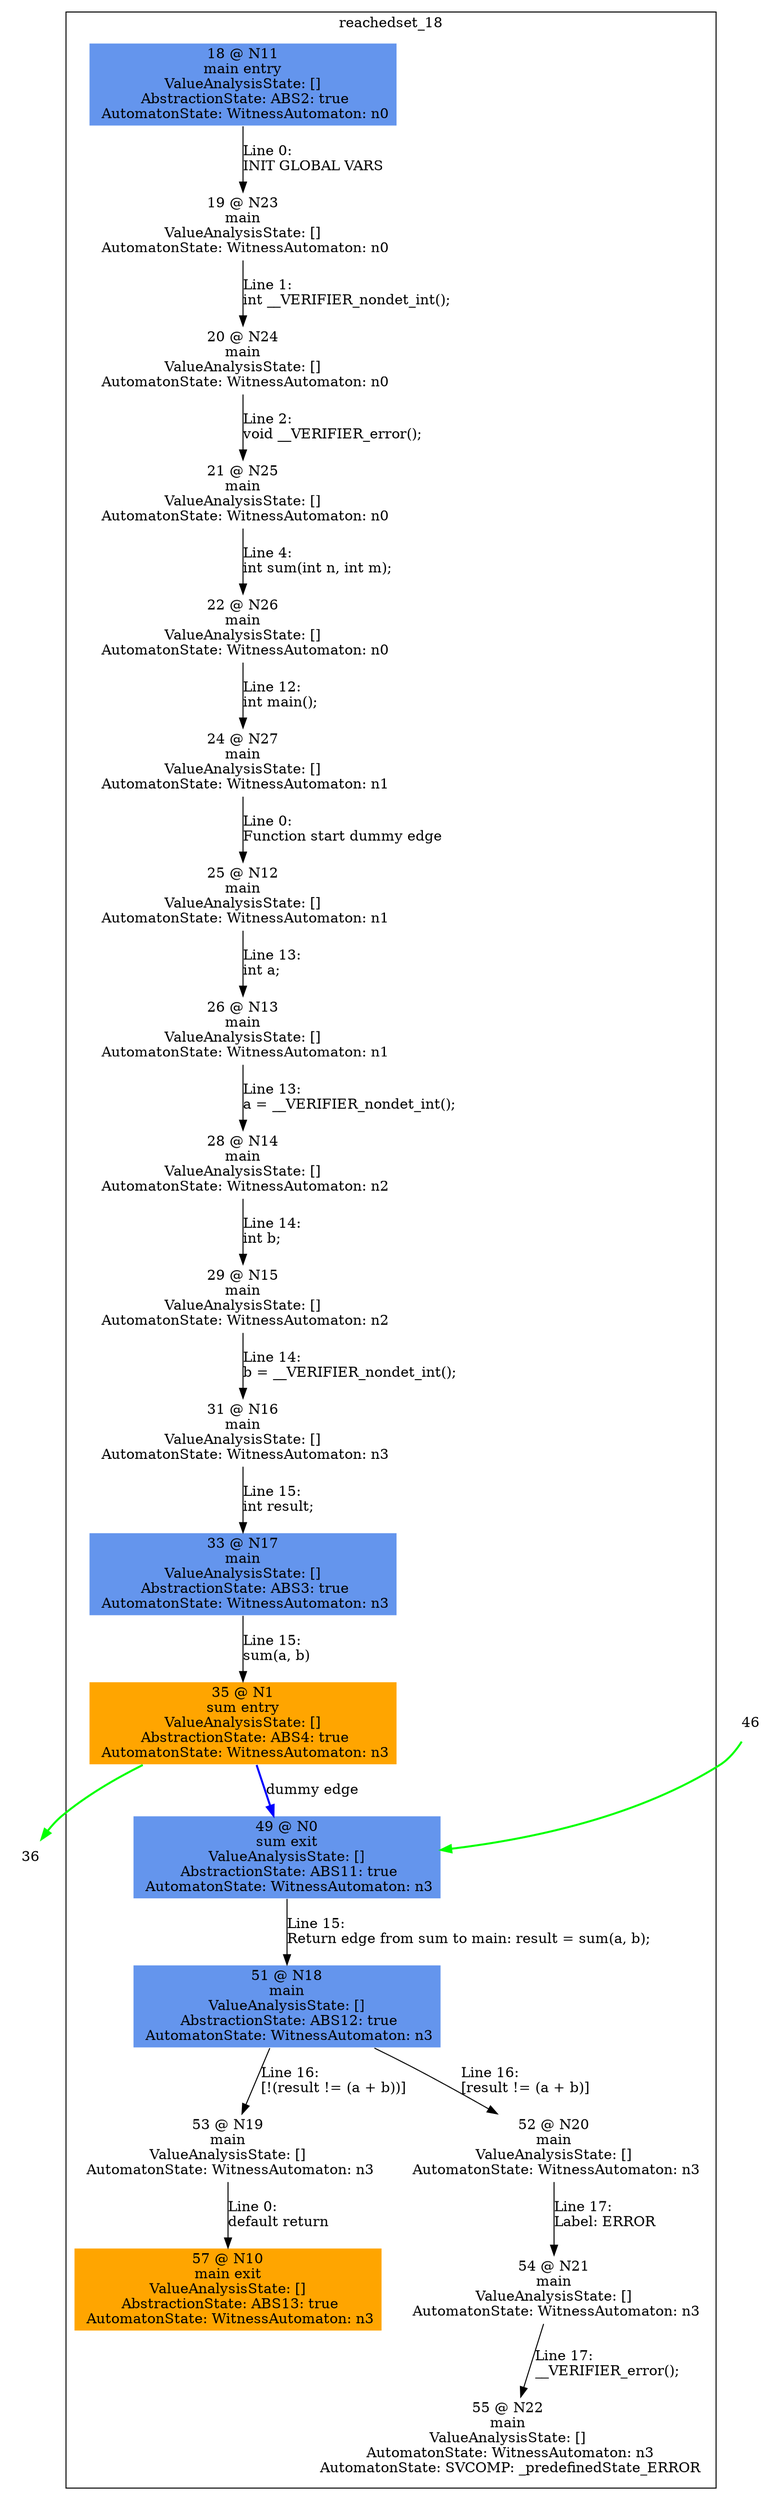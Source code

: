 digraph ARG {
node [style="filled" shape="box" color="white"]
subgraph cluster_18 {
label="reachedset_18"
18 [fillcolor="cornflowerblue" label="18 @ N11\nmain entry\nValueAnalysisState: []\n AbstractionState: ABS2: true\n AutomatonState: WitnessAutomaton: n0\n" id="18"]
19 [label="19 @ N23\nmain\nValueAnalysisState: []\n AutomatonState: WitnessAutomaton: n0\n" id="19"]
20 [label="20 @ N24\nmain\nValueAnalysisState: []\n AutomatonState: WitnessAutomaton: n0\n" id="20"]
21 [label="21 @ N25\nmain\nValueAnalysisState: []\n AutomatonState: WitnessAutomaton: n0\n" id="21"]
22 [label="22 @ N26\nmain\nValueAnalysisState: []\n AutomatonState: WitnessAutomaton: n0\n" id="22"]
24 [label="24 @ N27\nmain\nValueAnalysisState: []\n AutomatonState: WitnessAutomaton: n1\n" id="24"]
25 [label="25 @ N12\nmain\nValueAnalysisState: []\n AutomatonState: WitnessAutomaton: n1\n" id="25"]
26 [label="26 @ N13\nmain\nValueAnalysisState: []\n AutomatonState: WitnessAutomaton: n1\n" id="26"]
28 [label="28 @ N14\nmain\nValueAnalysisState: []\n AutomatonState: WitnessAutomaton: n2\n" id="28"]
29 [label="29 @ N15\nmain\nValueAnalysisState: []\n AutomatonState: WitnessAutomaton: n2\n" id="29"]
31 [label="31 @ N16\nmain\nValueAnalysisState: []\n AutomatonState: WitnessAutomaton: n3\n" id="31"]
33 [fillcolor="cornflowerblue" label="33 @ N17\nmain\nValueAnalysisState: []\n AbstractionState: ABS3: true\n AutomatonState: WitnessAutomaton: n3\n" id="33"]
35 [fillcolor="orange" label="35 @ N1\nsum entry\nValueAnalysisState: []\n AbstractionState: ABS4: true\n AutomatonState: WitnessAutomaton: n3\n" id="35"]
49 [fillcolor="cornflowerblue" label="49 @ N0\nsum exit\nValueAnalysisState: []\n AbstractionState: ABS11: true\n AutomatonState: WitnessAutomaton: n3\n" id="49"]
51 [fillcolor="cornflowerblue" label="51 @ N18\nmain\nValueAnalysisState: []\n AbstractionState: ABS12: true\n AutomatonState: WitnessAutomaton: n3\n" id="51"]
53 [label="53 @ N19\nmain\nValueAnalysisState: []\n AutomatonState: WitnessAutomaton: n3\n" id="53"]
57 [fillcolor="orange" label="57 @ N10\nmain exit\nValueAnalysisState: []\n AbstractionState: ABS13: true\n AutomatonState: WitnessAutomaton: n3\n" id="57"]
52 [label="52 @ N20\nmain\nValueAnalysisState: []\n AutomatonState: WitnessAutomaton: n3\n" id="52"]
54 [label="54 @ N21\nmain\nValueAnalysisState: []\n AutomatonState: WitnessAutomaton: n3\n" id="54"]
55 [label="55 @ N22\nmain\nValueAnalysisState: []\n AutomatonState: WitnessAutomaton: n3\n AutomatonState: SVCOMP: _predefinedState_ERROR\n" id="55"]
18 -> 19 [label="Line 0: \lINIT GLOBAL VARS\l" id="18 -> 19"]
19 -> 20 [label="Line 1: \lint __VERIFIER_nondet_int();\l" id="19 -> 20"]
20 -> 21 [label="Line 2: \lvoid __VERIFIER_error();\l" id="20 -> 21"]
21 -> 22 [label="Line 4: \lint sum(int n, int m);\l" id="21 -> 22"]
22 -> 24 [label="Line 12: \lint main();\l" id="22 -> 24"]
24 -> 25 [label="Line 0: \lFunction start dummy edge\l" id="24 -> 25"]
25 -> 26 [label="Line 13: \lint a;\l" id="25 -> 26"]
26 -> 28 [label="Line 13: \la = __VERIFIER_nondet_int();\l" id="26 -> 28"]
28 -> 29 [label="Line 14: \lint b;\l" id="28 -> 29"]
29 -> 31 [label="Line 14: \lb = __VERIFIER_nondet_int();\l" id="29 -> 31"]
31 -> 33 [label="Line 15: \lint result;\l" id="31 -> 33"]
33 -> 35 [label="Line 15: \lsum(a, b)\l" id="33 -> 35"]
35 -> 49 [style="bold" color="blue" label="dummy edge" id="35 -> 49"]
49 -> 51 [label="Line 15: \lReturn edge from sum to main: result = sum(a, b);\l" id="49 -> 51"]
51 -> 52 [label="Line 16: \l[result != (a + b)]\l" id="51 -> 52"]
51 -> 53 [label="Line 16: \l[!(result != (a + b))]\l" id="51 -> 53"]
53 -> 57 [label="Line 0: \ldefault return\l" id="53 -> 57"]
52 -> 54 [label="Line 17: \lLabel: ERROR\l" id="52 -> 54"]
54 -> 55 [label="Line 17: \l__VERIFIER_error();\l" id="54 -> 55"]
}
35 -> 36 [color=green style=bold]
46 -> 49 [color=green style=bold]
}
